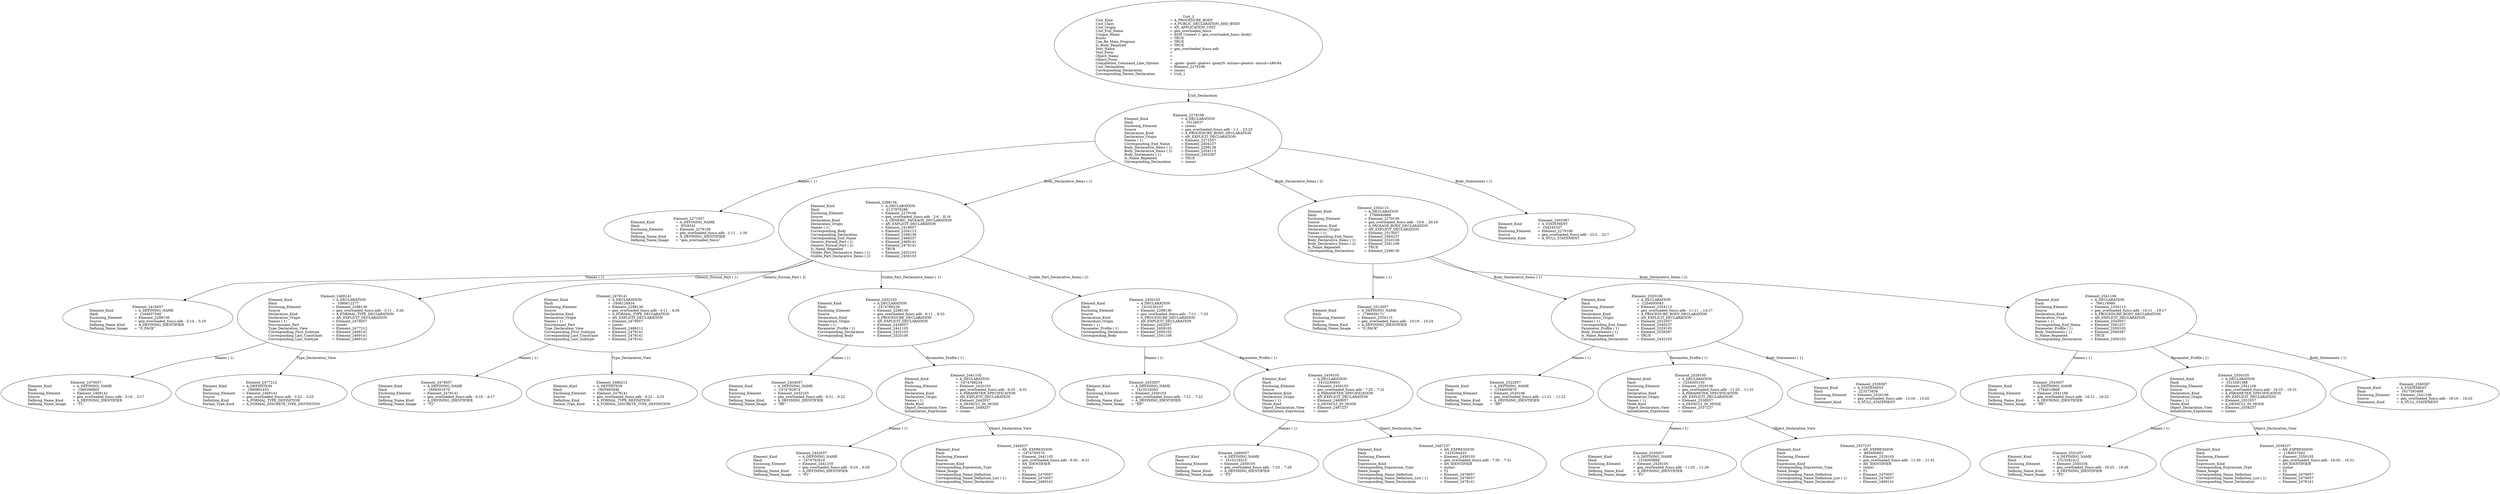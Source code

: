digraph "gen_overloaded_funcs.adt" {
  Unit_2 -> Element_2279106
      [ label=Unit_Declaration ];
  Unit_2
      [ label=<<TABLE BORDER="0" CELLBORDER="0" CELLSPACING="0" CELLPADDING="0"> 
          <TR><TD COLSPAN="3">Unit_2</TD></TR>
          <TR><TD ALIGN="LEFT">Unit_Kind   </TD><TD> = </TD><TD ALIGN="LEFT">A_PROCEDURE_BODY</TD></TR>
          <TR><TD ALIGN="LEFT">Unit_Class   </TD><TD> = </TD><TD ALIGN="LEFT">A_PUBLIC_DECLARATION_AND_BODY</TD></TR>
          <TR><TD ALIGN="LEFT">Unit_Origin   </TD><TD> = </TD><TD ALIGN="LEFT">AN_APPLICATION_UNIT</TD></TR>
          <TR><TD ALIGN="LEFT">Unit_Full_Name    </TD><TD> = </TD><TD ALIGN="LEFT">gen_overloaded_funcs</TD></TR>
          <TR><TD ALIGN="LEFT">Unique_Name   </TD><TD> = </TD><TD ALIGN="LEFT">ASIS Context 1: gen_overloaded_funcs (body)</TD></TR>
          <TR><TD ALIGN="LEFT">Exists  </TD><TD> = </TD><TD ALIGN="LEFT">TRUE</TD></TR>
          <TR><TD ALIGN="LEFT">Can_Be_Main_Program     </TD><TD> = </TD><TD ALIGN="LEFT">TRUE</TD></TR>
          <TR><TD ALIGN="LEFT">Is_Body_Required     </TD><TD> = </TD><TD ALIGN="LEFT">TRUE</TD></TR>
          <TR><TD ALIGN="LEFT">Text_Name   </TD><TD> = </TD><TD ALIGN="LEFT">gen_overloaded_funcs.adb</TD></TR>
          <TR><TD ALIGN="LEFT">Text_Form   </TD><TD> = </TD><TD ALIGN="LEFT"></TD></TR>
          <TR><TD ALIGN="LEFT">Object_Name   </TD><TD> = </TD><TD ALIGN="LEFT"></TD></TR>
          <TR><TD ALIGN="LEFT">Object_Form   </TD><TD> = </TD><TD ALIGN="LEFT"></TD></TR>
          <TR><TD ALIGN="LEFT">Compilation_Command_Line_Options         </TD><TD> = </TD><TD ALIGN="LEFT">-gnatc -gnatt -gnatws -gnatyN -mtune=generic -march=x86-64</TD></TR>
          <TR><TD ALIGN="LEFT">Unit_Declaration     </TD><TD> = </TD><TD ALIGN="LEFT">Element_2279106</TD></TR>
          <TR><TD ALIGN="LEFT">Corresponding_Declaration       </TD><TD> = </TD><TD ALIGN="LEFT">(none)</TD></TR>
          <TR><TD ALIGN="LEFT">Corresponding_Parent_Declaration         </TD><TD> = </TD><TD ALIGN="LEFT">Unit_1</TD></TR>
          </TABLE>> ];
  Element_2279106 -> Element_2271057
      [ label="Names ( 1)" ];
  Element_2279106 -> Element_2298136
      [ label="Body_Declarative_Items ( 1)" ];
  Element_2279106 -> Element_2354113
      [ label="Body_Declarative_Items ( 2)" ];
  Element_2279106 -> Element_2403387
      [ label="Body_Statements ( 1)" ];
  Element_2279106
      [ label=<<TABLE BORDER="0" CELLBORDER="0" CELLSPACING="0" CELLPADDING="0"> 
          <TR><TD COLSPAN="3">Element_2279106</TD></TR>
          <TR><TD ALIGN="LEFT">Element_Kind    </TD><TD> = </TD><TD ALIGN="LEFT">A_DECLARATION</TD></TR>
          <TR><TD ALIGN="LEFT">Hash  </TD><TD> = </TD><TD ALIGN="LEFT"> 10126037</TD></TR>
          <TR><TD ALIGN="LEFT">Enclosing_Element     </TD><TD> = </TD><TD ALIGN="LEFT">(none)</TD></TR>
          <TR><TD ALIGN="LEFT">Source  </TD><TD> = </TD><TD ALIGN="LEFT">gen_overloaded_funcs.adb - 1:1 .. 23:25</TD></TR>
          <TR><TD ALIGN="LEFT">Declaration_Kind     </TD><TD> = </TD><TD ALIGN="LEFT">A_PROCEDURE_BODY_DECLARATION</TD></TR>
          <TR><TD ALIGN="LEFT">Declaration_Origin     </TD><TD> = </TD><TD ALIGN="LEFT">AN_EXPLICIT_DECLARATION</TD></TR>
          <TR><TD ALIGN="LEFT">Names ( 1)   </TD><TD> = </TD><TD ALIGN="LEFT">Element_2271057</TD></TR>
          <TR><TD ALIGN="LEFT">Corresponding_End_Name      </TD><TD> = </TD><TD ALIGN="LEFT">Element_2404237</TD></TR>
          <TR><TD ALIGN="LEFT">Body_Declarative_Items ( 1)       </TD><TD> = </TD><TD ALIGN="LEFT">Element_2298136</TD></TR>
          <TR><TD ALIGN="LEFT">Body_Declarative_Items ( 2)       </TD><TD> = </TD><TD ALIGN="LEFT">Element_2354113</TD></TR>
          <TR><TD ALIGN="LEFT">Body_Statements ( 1)      </TD><TD> = </TD><TD ALIGN="LEFT">Element_2403387</TD></TR>
          <TR><TD ALIGN="LEFT">Is_Name_Repeated     </TD><TD> = </TD><TD ALIGN="LEFT">TRUE</TD></TR>
          <TR><TD ALIGN="LEFT">Corresponding_Declaration       </TD><TD> = </TD><TD ALIGN="LEFT">(none)</TD></TR>
          </TABLE>> ];
  Element_2271057
      [ label=<<TABLE BORDER="0" CELLBORDER="0" CELLSPACING="0" CELLPADDING="0"> 
          <TR><TD COLSPAN="3">Element_2271057</TD></TR>
          <TR><TD ALIGN="LEFT">Element_Kind    </TD><TD> = </TD><TD ALIGN="LEFT">A_DEFINING_NAME</TD></TR>
          <TR><TD ALIGN="LEFT">Hash  </TD><TD> = </TD><TD ALIGN="LEFT"> 9328341</TD></TR>
          <TR><TD ALIGN="LEFT">Enclosing_Element     </TD><TD> = </TD><TD ALIGN="LEFT">Element_2279106</TD></TR>
          <TR><TD ALIGN="LEFT">Source  </TD><TD> = </TD><TD ALIGN="LEFT">gen_overloaded_funcs.adb - 1:11 .. 1:30</TD></TR>
          <TR><TD ALIGN="LEFT">Defining_Name_Kind     </TD><TD> = </TD><TD ALIGN="LEFT">A_DEFINING_IDENTIFIER</TD></TR>
          <TR><TD ALIGN="LEFT">Defining_Name_Image     </TD><TD> = </TD><TD ALIGN="LEFT">"gen_overloaded_funcs"</TD></TR>
          </TABLE>> ];
  Element_2298136 -> Element_2416057
      [ label="Names ( 1)" ];
  Element_2298136 -> Element_2469141
      [ label="Generic_Formal_Part ( 1)" ];
  Element_2298136 -> Element_2478141
      [ label="Generic_Formal_Part ( 2)" ];
  Element_2298136 -> Element_2432103
      [ label="Visible_Part_Declarative_Items ( 1)" ];
  Element_2298136 -> Element_2450103
      [ label="Visible_Part_Declarative_Items ( 2)" ];
  Element_2298136
      [ label=<<TABLE BORDER="0" CELLBORDER="0" CELLSPACING="0" CELLPADDING="0"> 
          <TR><TD COLSPAN="3">Element_2298136</TD></TR>
          <TR><TD ALIGN="LEFT">Element_Kind    </TD><TD> = </TD><TD ALIGN="LEFT">A_DECLARATION</TD></TR>
          <TR><TD ALIGN="LEFT">Hash  </TD><TD> = </TD><TD ALIGN="LEFT">-2137979286</TD></TR>
          <TR><TD ALIGN="LEFT">Enclosing_Element     </TD><TD> = </TD><TD ALIGN="LEFT">Element_2279106</TD></TR>
          <TR><TD ALIGN="LEFT">Source  </TD><TD> = </TD><TD ALIGN="LEFT">gen_overloaded_funcs.adb - 2:6 .. 8:16</TD></TR>
          <TR><TD ALIGN="LEFT">Declaration_Kind     </TD><TD> = </TD><TD ALIGN="LEFT">A_GENERIC_PACKAGE_DECLARATION</TD></TR>
          <TR><TD ALIGN="LEFT">Declaration_Origin     </TD><TD> = </TD><TD ALIGN="LEFT">AN_EXPLICIT_DECLARATION</TD></TR>
          <TR><TD ALIGN="LEFT">Names ( 1)   </TD><TD> = </TD><TD ALIGN="LEFT">Element_2416057</TD></TR>
          <TR><TD ALIGN="LEFT">Corresponding_Body     </TD><TD> = </TD><TD ALIGN="LEFT">Element_2354113</TD></TR>
          <TR><TD ALIGN="LEFT">Corresponding_Declaration       </TD><TD> = </TD><TD ALIGN="LEFT">Element_2298136</TD></TR>
          <TR><TD ALIGN="LEFT">Corresponding_End_Name      </TD><TD> = </TD><TD ALIGN="LEFT">Element_2468237</TD></TR>
          <TR><TD ALIGN="LEFT">Generic_Formal_Part ( 1)       </TD><TD> = </TD><TD ALIGN="LEFT">Element_2469141</TD></TR>
          <TR><TD ALIGN="LEFT">Generic_Formal_Part ( 2)       </TD><TD> = </TD><TD ALIGN="LEFT">Element_2478141</TD></TR>
          <TR><TD ALIGN="LEFT">Is_Name_Repeated     </TD><TD> = </TD><TD ALIGN="LEFT">TRUE</TD></TR>
          <TR><TD ALIGN="LEFT">Visible_Part_Declarative_Items ( 1)         </TD><TD> = </TD><TD ALIGN="LEFT">Element_2432103</TD></TR>
          <TR><TD ALIGN="LEFT">Visible_Part_Declarative_Items ( 2)         </TD><TD> = </TD><TD ALIGN="LEFT">Element_2450103</TD></TR>
          </TABLE>> ];
  Element_2469141 -> Element_2470057
      [ label="Names ( 1)" ];
  Element_2469141 -> Element_2477212
      [ label=Type_Declaration_View ];
  Element_2469141
      [ label=<<TABLE BORDER="0" CELLBORDER="0" CELLSPACING="0" CELLPADDING="0"> 
          <TR><TD COLSPAN="3">Element_2469141</TD></TR>
          <TR><TD ALIGN="LEFT">Element_Kind    </TD><TD> = </TD><TD ALIGN="LEFT">A_DECLARATION</TD></TR>
          <TR><TD ALIGN="LEFT">Hash  </TD><TD> = </TD><TD ALIGN="LEFT"> 1080612277</TD></TR>
          <TR><TD ALIGN="LEFT">Enclosing_Element     </TD><TD> = </TD><TD ALIGN="LEFT">Element_2298136</TD></TR>
          <TR><TD ALIGN="LEFT">Source  </TD><TD> = </TD><TD ALIGN="LEFT">gen_overloaded_funcs.adb - 3:11 .. 3:26</TD></TR>
          <TR><TD ALIGN="LEFT">Declaration_Kind     </TD><TD> = </TD><TD ALIGN="LEFT">A_FORMAL_TYPE_DECLARATION</TD></TR>
          <TR><TD ALIGN="LEFT">Declaration_Origin     </TD><TD> = </TD><TD ALIGN="LEFT">AN_EXPLICIT_DECLARATION</TD></TR>
          <TR><TD ALIGN="LEFT">Names ( 1)   </TD><TD> = </TD><TD ALIGN="LEFT">Element_2470057</TD></TR>
          <TR><TD ALIGN="LEFT">Discriminant_Part     </TD><TD> = </TD><TD ALIGN="LEFT">(none)</TD></TR>
          <TR><TD ALIGN="LEFT">Type_Declaration_View      </TD><TD> = </TD><TD ALIGN="LEFT">Element_2477212</TD></TR>
          <TR><TD ALIGN="LEFT">Corresponding_First_Subtype       </TD><TD> = </TD><TD ALIGN="LEFT">Element_2469141</TD></TR>
          <TR><TD ALIGN="LEFT">Corresponding_Last_Constraint        </TD><TD> = </TD><TD ALIGN="LEFT">Element_2469141</TD></TR>
          <TR><TD ALIGN="LEFT">Corresponding_Last_Subtype       </TD><TD> = </TD><TD ALIGN="LEFT">Element_2469141</TD></TR>
          </TABLE>> ];
  Element_2470057
      [ label=<<TABLE BORDER="0" CELLBORDER="0" CELLSPACING="0" CELLPADDING="0"> 
          <TR><TD COLSPAN="3">Element_2470057</TD></TR>
          <TR><TD ALIGN="LEFT">Element_Kind    </TD><TD> = </TD><TD ALIGN="LEFT">A_DEFINING_NAME</TD></TR>
          <TR><TD ALIGN="LEFT">Hash  </TD><TD> = </TD><TD ALIGN="LEFT"> 1080266805</TD></TR>
          <TR><TD ALIGN="LEFT">Enclosing_Element     </TD><TD> = </TD><TD ALIGN="LEFT">Element_2469141</TD></TR>
          <TR><TD ALIGN="LEFT">Source  </TD><TD> = </TD><TD ALIGN="LEFT">gen_overloaded_funcs.adb - 3:16 .. 3:17</TD></TR>
          <TR><TD ALIGN="LEFT">Defining_Name_Kind     </TD><TD> = </TD><TD ALIGN="LEFT">A_DEFINING_IDENTIFIER</TD></TR>
          <TR><TD ALIGN="LEFT">Defining_Name_Image     </TD><TD> = </TD><TD ALIGN="LEFT">"T1"</TD></TR>
          </TABLE>> ];
  Element_2477212
      [ label=<<TABLE BORDER="0" CELLBORDER="0" CELLSPACING="0" CELLPADDING="0"> 
          <TR><TD COLSPAN="3">Element_2477212</TD></TR>
          <TR><TD ALIGN="LEFT">Element_Kind    </TD><TD> = </TD><TD ALIGN="LEFT">A_DEFINITION</TD></TR>
          <TR><TD ALIGN="LEFT">Hash  </TD><TD> = </TD><TD ALIGN="LEFT"> 1080902453</TD></TR>
          <TR><TD ALIGN="LEFT">Enclosing_Element     </TD><TD> = </TD><TD ALIGN="LEFT">Element_2469141</TD></TR>
          <TR><TD ALIGN="LEFT">Source  </TD><TD> = </TD><TD ALIGN="LEFT">gen_overloaded_funcs.adb - 3:22 .. 3:25</TD></TR>
          <TR><TD ALIGN="LEFT">Definition_Kind    </TD><TD> = </TD><TD ALIGN="LEFT">A_FORMAL_TYPE_DEFINITION</TD></TR>
          <TR><TD ALIGN="LEFT">Formal_Type_Kind     </TD><TD> = </TD><TD ALIGN="LEFT">A_FORMAL_DISCRETE_TYPE_DEFINITION</TD></TR>
          </TABLE>> ];
  Element_2478141 -> Element_2479057
      [ label="Names ( 1)" ];
  Element_2478141 -> Element_2486212
      [ label=Type_Declaration_View ];
  Element_2478141
      [ label=<<TABLE BORDER="0" CELLBORDER="0" CELLSPACING="0" CELLPADDING="0"> 
          <TR><TD COLSPAN="3">Element_2478141</TD></TR>
          <TR><TD ALIGN="LEFT">Element_Kind    </TD><TD> = </TD><TD ALIGN="LEFT">A_DECLARATION</TD></TR>
          <TR><TD ALIGN="LEFT">Hash  </TD><TD> = </TD><TD ALIGN="LEFT">-1606128934</TD></TR>
          <TR><TD ALIGN="LEFT">Enclosing_Element     </TD><TD> = </TD><TD ALIGN="LEFT">Element_2298136</TD></TR>
          <TR><TD ALIGN="LEFT">Source  </TD><TD> = </TD><TD ALIGN="LEFT">gen_overloaded_funcs.adb - 4:11 .. 4:26</TD></TR>
          <TR><TD ALIGN="LEFT">Declaration_Kind     </TD><TD> = </TD><TD ALIGN="LEFT">A_FORMAL_TYPE_DECLARATION</TD></TR>
          <TR><TD ALIGN="LEFT">Declaration_Origin     </TD><TD> = </TD><TD ALIGN="LEFT">AN_EXPLICIT_DECLARATION</TD></TR>
          <TR><TD ALIGN="LEFT">Names ( 1)   </TD><TD> = </TD><TD ALIGN="LEFT">Element_2479057</TD></TR>
          <TR><TD ALIGN="LEFT">Discriminant_Part     </TD><TD> = </TD><TD ALIGN="LEFT">(none)</TD></TR>
          <TR><TD ALIGN="LEFT">Type_Declaration_View      </TD><TD> = </TD><TD ALIGN="LEFT">Element_2486212</TD></TR>
          <TR><TD ALIGN="LEFT">Corresponding_First_Subtype       </TD><TD> = </TD><TD ALIGN="LEFT">Element_2478141</TD></TR>
          <TR><TD ALIGN="LEFT">Corresponding_Last_Constraint        </TD><TD> = </TD><TD ALIGN="LEFT">Element_2478141</TD></TR>
          <TR><TD ALIGN="LEFT">Corresponding_Last_Subtype       </TD><TD> = </TD><TD ALIGN="LEFT">Element_2478141</TD></TR>
          </TABLE>> ];
  Element_2479057
      [ label=<<TABLE BORDER="0" CELLBORDER="0" CELLSPACING="0" CELLPADDING="0"> 
          <TR><TD COLSPAN="3">Element_2479057</TD></TR>
          <TR><TD ALIGN="LEFT">Element_Kind    </TD><TD> = </TD><TD ALIGN="LEFT">A_DEFINING_NAME</TD></TR>
          <TR><TD ALIGN="LEFT">Hash  </TD><TD> = </TD><TD ALIGN="LEFT">-1606301670</TD></TR>
          <TR><TD ALIGN="LEFT">Enclosing_Element     </TD><TD> = </TD><TD ALIGN="LEFT">Element_2478141</TD></TR>
          <TR><TD ALIGN="LEFT">Source  </TD><TD> = </TD><TD ALIGN="LEFT">gen_overloaded_funcs.adb - 4:16 .. 4:17</TD></TR>
          <TR><TD ALIGN="LEFT">Defining_Name_Kind     </TD><TD> = </TD><TD ALIGN="LEFT">A_DEFINING_IDENTIFIER</TD></TR>
          <TR><TD ALIGN="LEFT">Defining_Name_Image     </TD><TD> = </TD><TD ALIGN="LEFT">"T2"</TD></TR>
          </TABLE>> ];
  Element_2486212
      [ label=<<TABLE BORDER="0" CELLBORDER="0" CELLSPACING="0" CELLPADDING="0"> 
          <TR><TD COLSPAN="3">Element_2486212</TD></TR>
          <TR><TD ALIGN="LEFT">Element_Kind    </TD><TD> = </TD><TD ALIGN="LEFT">A_DEFINITION</TD></TR>
          <TR><TD ALIGN="LEFT">Hash  </TD><TD> = </TD><TD ALIGN="LEFT">-1605983846</TD></TR>
          <TR><TD ALIGN="LEFT">Enclosing_Element     </TD><TD> = </TD><TD ALIGN="LEFT">Element_2478141</TD></TR>
          <TR><TD ALIGN="LEFT">Source  </TD><TD> = </TD><TD ALIGN="LEFT">gen_overloaded_funcs.adb - 4:22 .. 4:25</TD></TR>
          <TR><TD ALIGN="LEFT">Definition_Kind    </TD><TD> = </TD><TD ALIGN="LEFT">A_FORMAL_TYPE_DEFINITION</TD></TR>
          <TR><TD ALIGN="LEFT">Formal_Type_Kind     </TD><TD> = </TD><TD ALIGN="LEFT">A_FORMAL_DISCRETE_TYPE_DEFINITION</TD></TR>
          </TABLE>> ];
  Element_2416057
      [ label=<<TABLE BORDER="0" CELLBORDER="0" CELLSPACING="0" CELLPADDING="0"> 
          <TR><TD COLSPAN="3">Element_2416057</TD></TR>
          <TR><TD ALIGN="LEFT">Element_Kind    </TD><TD> = </TD><TD ALIGN="LEFT">A_DEFINING_NAME</TD></TR>
          <TR><TD ALIGN="LEFT">Hash  </TD><TD> = </TD><TD ALIGN="LEFT"> 1344857549</TD></TR>
          <TR><TD ALIGN="LEFT">Enclosing_Element     </TD><TD> = </TD><TD ALIGN="LEFT">Element_2298136</TD></TR>
          <TR><TD ALIGN="LEFT">Source  </TD><TD> = </TD><TD ALIGN="LEFT">gen_overloaded_funcs.adb - 5:14 .. 5:19</TD></TR>
          <TR><TD ALIGN="LEFT">Defining_Name_Kind     </TD><TD> = </TD><TD ALIGN="LEFT">A_DEFINING_IDENTIFIER</TD></TR>
          <TR><TD ALIGN="LEFT">Defining_Name_Image     </TD><TD> = </TD><TD ALIGN="LEFT">"G_PACK"</TD></TR>
          </TABLE>> ];
  Element_2432103 -> Element_2434057
      [ label="Names ( 1)" ];
  Element_2432103 -> Element_2441105
      [ label="Parameter_Profile ( 1)" ];
  Element_2432103
      [ label=<<TABLE BORDER="0" CELLBORDER="0" CELLSPACING="0" CELLPADDING="0"> 
          <TR><TD COLSPAN="3">Element_2432103</TD></TR>
          <TR><TD ALIGN="LEFT">Element_Kind    </TD><TD> = </TD><TD ALIGN="LEFT">A_DECLARATION</TD></TR>
          <TR><TD ALIGN="LEFT">Hash  </TD><TD> = </TD><TD ALIGN="LEFT">-1474769226</TD></TR>
          <TR><TD ALIGN="LEFT">Enclosing_Element     </TD><TD> = </TD><TD ALIGN="LEFT">Element_2298136</TD></TR>
          <TR><TD ALIGN="LEFT">Source  </TD><TD> = </TD><TD ALIGN="LEFT">gen_overloaded_funcs.adb - 6:11 .. 6:33</TD></TR>
          <TR><TD ALIGN="LEFT">Declaration_Kind     </TD><TD> = </TD><TD ALIGN="LEFT">A_PROCEDURE_DECLARATION</TD></TR>
          <TR><TD ALIGN="LEFT">Declaration_Origin     </TD><TD> = </TD><TD ALIGN="LEFT">AN_EXPLICIT_DECLARATION</TD></TR>
          <TR><TD ALIGN="LEFT">Names ( 1)   </TD><TD> = </TD><TD ALIGN="LEFT">Element_2434057</TD></TR>
          <TR><TD ALIGN="LEFT">Parameter_Profile ( 1)      </TD><TD> = </TD><TD ALIGN="LEFT">Element_2441105</TD></TR>
          <TR><TD ALIGN="LEFT">Corresponding_Declaration       </TD><TD> = </TD><TD ALIGN="LEFT">Element_2432103</TD></TR>
          <TR><TD ALIGN="LEFT">Corresponding_Body     </TD><TD> = </TD><TD ALIGN="LEFT">Element_2520106</TD></TR>
          </TABLE>> ];
  Element_2434057
      [ label=<<TABLE BORDER="0" CELLBORDER="0" CELLSPACING="0" CELLPADDING="0"> 
          <TR><TD COLSPAN="3">Element_2434057</TD></TR>
          <TR><TD ALIGN="LEFT">Element_Kind    </TD><TD> = </TD><TD ALIGN="LEFT">A_DEFINING_NAME</TD></TR>
          <TR><TD ALIGN="LEFT">Hash  </TD><TD> = </TD><TD ALIGN="LEFT">-1474792874</TD></TR>
          <TR><TD ALIGN="LEFT">Enclosing_Element     </TD><TD> = </TD><TD ALIGN="LEFT">Element_2432103</TD></TR>
          <TR><TD ALIGN="LEFT">Source  </TD><TD> = </TD><TD ALIGN="LEFT">gen_overloaded_funcs.adb - 6:21 .. 6:22</TD></TR>
          <TR><TD ALIGN="LEFT">Defining_Name_Kind     </TD><TD> = </TD><TD ALIGN="LEFT">A_DEFINING_IDENTIFIER</TD></TR>
          <TR><TD ALIGN="LEFT">Defining_Name_Image     </TD><TD> = </TD><TD ALIGN="LEFT">"HF"</TD></TR>
          </TABLE>> ];
  Element_2441105 -> Element_2442057
      [ label="Names ( 1)" ];
  Element_2441105 -> Element_2449237
      [ label=Object_Declaration_View ];
  Element_2441105
      [ label=<<TABLE BORDER="0" CELLBORDER="0" CELLSPACING="0" CELLPADDING="0"> 
          <TR><TD COLSPAN="3">Element_2441105</TD></TR>
          <TR><TD ALIGN="LEFT">Element_Kind    </TD><TD> = </TD><TD ALIGN="LEFT">A_DECLARATION</TD></TR>
          <TR><TD ALIGN="LEFT">Hash  </TD><TD> = </TD><TD ALIGN="LEFT">-1474768234</TD></TR>
          <TR><TD ALIGN="LEFT">Enclosing_Element     </TD><TD> = </TD><TD ALIGN="LEFT">Element_2432103</TD></TR>
          <TR><TD ALIGN="LEFT">Source  </TD><TD> = </TD><TD ALIGN="LEFT">gen_overloaded_funcs.adb - 6:25 .. 6:31</TD></TR>
          <TR><TD ALIGN="LEFT">Declaration_Kind     </TD><TD> = </TD><TD ALIGN="LEFT">A_PARAMETER_SPECIFICATION</TD></TR>
          <TR><TD ALIGN="LEFT">Declaration_Origin     </TD><TD> = </TD><TD ALIGN="LEFT">AN_EXPLICIT_DECLARATION</TD></TR>
          <TR><TD ALIGN="LEFT">Names ( 1)   </TD><TD> = </TD><TD ALIGN="LEFT">Element_2442057</TD></TR>
          <TR><TD ALIGN="LEFT">Mode_Kind   </TD><TD> = </TD><TD ALIGN="LEFT">A_DEFAULT_IN_MODE</TD></TR>
          <TR><TD ALIGN="LEFT">Object_Declaration_View      </TD><TD> = </TD><TD ALIGN="LEFT">Element_2449237</TD></TR>
          <TR><TD ALIGN="LEFT">Initialization_Expression       </TD><TD> = </TD><TD ALIGN="LEFT">(none)</TD></TR>
          </TABLE>> ];
  Element_2442057
      [ label=<<TABLE BORDER="0" CELLBORDER="0" CELLSPACING="0" CELLPADDING="0"> 
          <TR><TD COLSPAN="3">Element_2442057</TD></TR>
          <TR><TD ALIGN="LEFT">Element_Kind    </TD><TD> = </TD><TD ALIGN="LEFT">A_DEFINING_NAME</TD></TR>
          <TR><TD ALIGN="LEFT">Hash  </TD><TD> = </TD><TD ALIGN="LEFT">-1474792810</TD></TR>
          <TR><TD ALIGN="LEFT">Enclosing_Element     </TD><TD> = </TD><TD ALIGN="LEFT">Element_2441105</TD></TR>
          <TR><TD ALIGN="LEFT">Source  </TD><TD> = </TD><TD ALIGN="LEFT">gen_overloaded_funcs.adb - 6:25 .. 6:26</TD></TR>
          <TR><TD ALIGN="LEFT">Defining_Name_Kind     </TD><TD> = </TD><TD ALIGN="LEFT">A_DEFINING_IDENTIFIER</TD></TR>
          <TR><TD ALIGN="LEFT">Defining_Name_Image     </TD><TD> = </TD><TD ALIGN="LEFT">"P1"</TD></TR>
          </TABLE>> ];
  Element_2449237
      [ label=<<TABLE BORDER="0" CELLBORDER="0" CELLSPACING="0" CELLPADDING="0"> 
          <TR><TD COLSPAN="3">Element_2449237</TD></TR>
          <TR><TD ALIGN="LEFT">Element_Kind    </TD><TD> = </TD><TD ALIGN="LEFT">AN_EXPRESSION</TD></TR>
          <TR><TD ALIGN="LEFT">Hash  </TD><TD> = </TD><TD ALIGN="LEFT">-1474700570</TD></TR>
          <TR><TD ALIGN="LEFT">Enclosing_Element     </TD><TD> = </TD><TD ALIGN="LEFT">Element_2441105</TD></TR>
          <TR><TD ALIGN="LEFT">Source  </TD><TD> = </TD><TD ALIGN="LEFT">gen_overloaded_funcs.adb - 6:30 .. 6:31</TD></TR>
          <TR><TD ALIGN="LEFT">Expression_Kind    </TD><TD> = </TD><TD ALIGN="LEFT">AN_IDENTIFIER</TD></TR>
          <TR><TD ALIGN="LEFT">Corresponding_Expression_Type        </TD><TD> = </TD><TD ALIGN="LEFT">(none)</TD></TR>
          <TR><TD ALIGN="LEFT">Name_Image   </TD><TD> = </TD><TD ALIGN="LEFT">T1</TD></TR>
          <TR><TD ALIGN="LEFT">Corresponding_Name_Definition        </TD><TD> = </TD><TD ALIGN="LEFT">Element_2470057</TD></TR>
          <TR><TD ALIGN="LEFT">Corresponding_Name_Definition_List ( 1)          </TD><TD> = </TD><TD ALIGN="LEFT">Element_2470057</TD></TR>
          <TR><TD ALIGN="LEFT">Corresponding_Name_Declaration        </TD><TD> = </TD><TD ALIGN="LEFT">Element_2469141</TD></TR>
          </TABLE>> ];
  Element_2450103 -> Element_2452057
      [ label="Names ( 1)" ];
  Element_2450103 -> Element_2459105
      [ label="Parameter_Profile ( 1)" ];
  Element_2450103
      [ label=<<TABLE BORDER="0" CELLBORDER="0" CELLSPACING="0" CELLPADDING="0"> 
          <TR><TD COLSPAN="3">Element_2450103</TD></TR>
          <TR><TD ALIGN="LEFT">Element_Kind    </TD><TD> = </TD><TD ALIGN="LEFT">A_DECLARATION</TD></TR>
          <TR><TD ALIGN="LEFT">Hash  </TD><TD> = </TD><TD ALIGN="LEFT"> 1410230107</TD></TR>
          <TR><TD ALIGN="LEFT">Enclosing_Element     </TD><TD> = </TD><TD ALIGN="LEFT">Element_2298136</TD></TR>
          <TR><TD ALIGN="LEFT">Source  </TD><TD> = </TD><TD ALIGN="LEFT">gen_overloaded_funcs.adb - 7:11 .. 7:33</TD></TR>
          <TR><TD ALIGN="LEFT">Declaration_Kind     </TD><TD> = </TD><TD ALIGN="LEFT">A_PROCEDURE_DECLARATION</TD></TR>
          <TR><TD ALIGN="LEFT">Declaration_Origin     </TD><TD> = </TD><TD ALIGN="LEFT">AN_EXPLICIT_DECLARATION</TD></TR>
          <TR><TD ALIGN="LEFT">Names ( 1)   </TD><TD> = </TD><TD ALIGN="LEFT">Element_2452057</TD></TR>
          <TR><TD ALIGN="LEFT">Parameter_Profile ( 1)      </TD><TD> = </TD><TD ALIGN="LEFT">Element_2459105</TD></TR>
          <TR><TD ALIGN="LEFT">Corresponding_Declaration       </TD><TD> = </TD><TD ALIGN="LEFT">Element_2450103</TD></TR>
          <TR><TD ALIGN="LEFT">Corresponding_Body     </TD><TD> = </TD><TD ALIGN="LEFT">Element_2541106</TD></TR>
          </TABLE>> ];
  Element_2452057
      [ label=<<TABLE BORDER="0" CELLBORDER="0" CELLSPACING="0" CELLPADDING="0"> 
          <TR><TD COLSPAN="3">Element_2452057</TD></TR>
          <TR><TD ALIGN="LEFT">Element_Kind    </TD><TD> = </TD><TD ALIGN="LEFT">A_DEFINING_NAME</TD></TR>
          <TR><TD ALIGN="LEFT">Hash  </TD><TD> = </TD><TD ALIGN="LEFT"> 1410218283</TD></TR>
          <TR><TD ALIGN="LEFT">Enclosing_Element     </TD><TD> = </TD><TD ALIGN="LEFT">Element_2450103</TD></TR>
          <TR><TD ALIGN="LEFT">Source  </TD><TD> = </TD><TD ALIGN="LEFT">gen_overloaded_funcs.adb - 7:21 .. 7:22</TD></TR>
          <TR><TD ALIGN="LEFT">Defining_Name_Kind     </TD><TD> = </TD><TD ALIGN="LEFT">A_DEFINING_IDENTIFIER</TD></TR>
          <TR><TD ALIGN="LEFT">Defining_Name_Image     </TD><TD> = </TD><TD ALIGN="LEFT">"HF"</TD></TR>
          </TABLE>> ];
  Element_2459105 -> Element_2460057
      [ label="Names ( 1)" ];
  Element_2459105 -> Element_2467237
      [ label=Object_Declaration_View ];
  Element_2459105
      [ label=<<TABLE BORDER="0" CELLBORDER="0" CELLSPACING="0" CELLPADDING="0"> 
          <TR><TD COLSPAN="3">Element_2459105</TD></TR>
          <TR><TD ALIGN="LEFT">Element_Kind    </TD><TD> = </TD><TD ALIGN="LEFT">A_DECLARATION</TD></TR>
          <TR><TD ALIGN="LEFT">Hash  </TD><TD> = </TD><TD ALIGN="LEFT"> 1410230603</TD></TR>
          <TR><TD ALIGN="LEFT">Enclosing_Element     </TD><TD> = </TD><TD ALIGN="LEFT">Element_2450103</TD></TR>
          <TR><TD ALIGN="LEFT">Source  </TD><TD> = </TD><TD ALIGN="LEFT">gen_overloaded_funcs.adb - 7:25 .. 7:31</TD></TR>
          <TR><TD ALIGN="LEFT">Declaration_Kind     </TD><TD> = </TD><TD ALIGN="LEFT">A_PARAMETER_SPECIFICATION</TD></TR>
          <TR><TD ALIGN="LEFT">Declaration_Origin     </TD><TD> = </TD><TD ALIGN="LEFT">AN_EXPLICIT_DECLARATION</TD></TR>
          <TR><TD ALIGN="LEFT">Names ( 1)   </TD><TD> = </TD><TD ALIGN="LEFT">Element_2460057</TD></TR>
          <TR><TD ALIGN="LEFT">Mode_Kind   </TD><TD> = </TD><TD ALIGN="LEFT">A_DEFAULT_IN_MODE</TD></TR>
          <TR><TD ALIGN="LEFT">Object_Declaration_View      </TD><TD> = </TD><TD ALIGN="LEFT">Element_2467237</TD></TR>
          <TR><TD ALIGN="LEFT">Initialization_Expression       </TD><TD> = </TD><TD ALIGN="LEFT">(none)</TD></TR>
          </TABLE>> ];
  Element_2460057
      [ label=<<TABLE BORDER="0" CELLBORDER="0" CELLSPACING="0" CELLPADDING="0"> 
          <TR><TD COLSPAN="3">Element_2460057</TD></TR>
          <TR><TD ALIGN="LEFT">Element_Kind    </TD><TD> = </TD><TD ALIGN="LEFT">A_DEFINING_NAME</TD></TR>
          <TR><TD ALIGN="LEFT">Hash  </TD><TD> = </TD><TD ALIGN="LEFT"> 1410218315</TD></TR>
          <TR><TD ALIGN="LEFT">Enclosing_Element     </TD><TD> = </TD><TD ALIGN="LEFT">Element_2459105</TD></TR>
          <TR><TD ALIGN="LEFT">Source  </TD><TD> = </TD><TD ALIGN="LEFT">gen_overloaded_funcs.adb - 7:25 .. 7:26</TD></TR>
          <TR><TD ALIGN="LEFT">Defining_Name_Kind     </TD><TD> = </TD><TD ALIGN="LEFT">A_DEFINING_IDENTIFIER</TD></TR>
          <TR><TD ALIGN="LEFT">Defining_Name_Image     </TD><TD> = </TD><TD ALIGN="LEFT">"P2"</TD></TR>
          </TABLE>> ];
  Element_2467237
      [ label=<<TABLE BORDER="0" CELLBORDER="0" CELLSPACING="0" CELLPADDING="0"> 
          <TR><TD COLSPAN="3">Element_2467237</TD></TR>
          <TR><TD ALIGN="LEFT">Element_Kind    </TD><TD> = </TD><TD ALIGN="LEFT">AN_EXPRESSION</TD></TR>
          <TR><TD ALIGN="LEFT">Hash  </TD><TD> = </TD><TD ALIGN="LEFT"> 1410264435</TD></TR>
          <TR><TD ALIGN="LEFT">Enclosing_Element     </TD><TD> = </TD><TD ALIGN="LEFT">Element_2459105</TD></TR>
          <TR><TD ALIGN="LEFT">Source  </TD><TD> = </TD><TD ALIGN="LEFT">gen_overloaded_funcs.adb - 7:30 .. 7:31</TD></TR>
          <TR><TD ALIGN="LEFT">Expression_Kind    </TD><TD> = </TD><TD ALIGN="LEFT">AN_IDENTIFIER</TD></TR>
          <TR><TD ALIGN="LEFT">Corresponding_Expression_Type        </TD><TD> = </TD><TD ALIGN="LEFT">(none)</TD></TR>
          <TR><TD ALIGN="LEFT">Name_Image   </TD><TD> = </TD><TD ALIGN="LEFT">T2</TD></TR>
          <TR><TD ALIGN="LEFT">Corresponding_Name_Definition        </TD><TD> = </TD><TD ALIGN="LEFT">Element_2479057</TD></TR>
          <TR><TD ALIGN="LEFT">Corresponding_Name_Definition_List ( 1)          </TD><TD> = </TD><TD ALIGN="LEFT">Element_2479057</TD></TR>
          <TR><TD ALIGN="LEFT">Corresponding_Name_Declaration        </TD><TD> = </TD><TD ALIGN="LEFT">Element_2478141</TD></TR>
          </TABLE>> ];
  Element_2354113 -> Element_2513057
      [ label="Names ( 1)" ];
  Element_2354113 -> Element_2520106
      [ label="Body_Declarative_Items ( 1)" ];
  Element_2354113 -> Element_2541106
      [ label="Body_Declarative_Items ( 2)" ];
  Element_2354113
      [ label=<<TABLE BORDER="0" CELLBORDER="0" CELLSPACING="0" CELLPADDING="0"> 
          <TR><TD COLSPAN="3">Element_2354113</TD></TR>
          <TR><TD ALIGN="LEFT">Element_Kind    </TD><TD> = </TD><TD ALIGN="LEFT">A_DECLARATION</TD></TR>
          <TR><TD ALIGN="LEFT">Hash  </TD><TD> = </TD><TD ALIGN="LEFT"> 1786940966</TD></TR>
          <TR><TD ALIGN="LEFT">Enclosing_Element     </TD><TD> = </TD><TD ALIGN="LEFT">Element_2279106</TD></TR>
          <TR><TD ALIGN="LEFT">Source  </TD><TD> = </TD><TD ALIGN="LEFT">gen_overloaded_funcs.adb - 10:6 .. 20:16</TD></TR>
          <TR><TD ALIGN="LEFT">Declaration_Kind     </TD><TD> = </TD><TD ALIGN="LEFT">A_PACKAGE_BODY_DECLARATION</TD></TR>
          <TR><TD ALIGN="LEFT">Declaration_Origin     </TD><TD> = </TD><TD ALIGN="LEFT">AN_EXPLICIT_DECLARATION</TD></TR>
          <TR><TD ALIGN="LEFT">Names ( 1)   </TD><TD> = </TD><TD ALIGN="LEFT">Element_2513057</TD></TR>
          <TR><TD ALIGN="LEFT">Corresponding_End_Name      </TD><TD> = </TD><TD ALIGN="LEFT">Element_2564237</TD></TR>
          <TR><TD ALIGN="LEFT">Body_Declarative_Items ( 1)       </TD><TD> = </TD><TD ALIGN="LEFT">Element_2520106</TD></TR>
          <TR><TD ALIGN="LEFT">Body_Declarative_Items ( 2)       </TD><TD> = </TD><TD ALIGN="LEFT">Element_2541106</TD></TR>
          <TR><TD ALIGN="LEFT">Is_Name_Repeated     </TD><TD> = </TD><TD ALIGN="LEFT">TRUE</TD></TR>
          <TR><TD ALIGN="LEFT">Corresponding_Declaration       </TD><TD> = </TD><TD ALIGN="LEFT">Element_2298136</TD></TR>
          </TABLE>> ];
  Element_2513057
      [ label=<<TABLE BORDER="0" CELLBORDER="0" CELLSPACING="0" CELLPADDING="0"> 
          <TR><TD COLSPAN="3">Element_2513057</TD></TR>
          <TR><TD ALIGN="LEFT">Element_Kind    </TD><TD> = </TD><TD ALIGN="LEFT">A_DEFINING_NAME</TD></TR>
          <TR><TD ALIGN="LEFT">Hash  </TD><TD> = </TD><TD ALIGN="LEFT"> 1786939171</TD></TR>
          <TR><TD ALIGN="LEFT">Enclosing_Element     </TD><TD> = </TD><TD ALIGN="LEFT">Element_2354113</TD></TR>
          <TR><TD ALIGN="LEFT">Source  </TD><TD> = </TD><TD ALIGN="LEFT">gen_overloaded_funcs.adb - 10:19 .. 10:24</TD></TR>
          <TR><TD ALIGN="LEFT">Defining_Name_Kind     </TD><TD> = </TD><TD ALIGN="LEFT">A_DEFINING_IDENTIFIER</TD></TR>
          <TR><TD ALIGN="LEFT">Defining_Name_Image     </TD><TD> = </TD><TD ALIGN="LEFT">"G_PACK"</TD></TR>
          </TABLE>> ];
  Element_2520106 -> Element_2522057
      [ label="Names ( 1)" ];
  Element_2520106 -> Element_2529105
      [ label="Parameter_Profile ( 1)" ];
  Element_2520106 -> Element_2539387
      [ label="Body_Statements ( 1)" ];
  Element_2520106
      [ label=<<TABLE BORDER="0" CELLBORDER="0" CELLSPACING="0" CELLPADDING="0"> 
          <TR><TD COLSPAN="3">Element_2520106</TD></TR>
          <TR><TD ALIGN="LEFT">Element_Kind    </TD><TD> = </TD><TD ALIGN="LEFT">A_DECLARATION</TD></TR>
          <TR><TD ALIGN="LEFT">Hash  </TD><TD> = </TD><TD ALIGN="LEFT">-1254005083</TD></TR>
          <TR><TD ALIGN="LEFT">Enclosing_Element     </TD><TD> = </TD><TD ALIGN="LEFT">Element_2354113</TD></TR>
          <TR><TD ALIGN="LEFT">Source  </TD><TD> = </TD><TD ALIGN="LEFT">gen_overloaded_funcs.adb - 11:11 .. 14:17</TD></TR>
          <TR><TD ALIGN="LEFT">Declaration_Kind     </TD><TD> = </TD><TD ALIGN="LEFT">A_PROCEDURE_BODY_DECLARATION</TD></TR>
          <TR><TD ALIGN="LEFT">Declaration_Origin     </TD><TD> = </TD><TD ALIGN="LEFT">AN_EXPLICIT_DECLARATION</TD></TR>
          <TR><TD ALIGN="LEFT">Names ( 1)   </TD><TD> = </TD><TD ALIGN="LEFT">Element_2522057</TD></TR>
          <TR><TD ALIGN="LEFT">Corresponding_End_Name      </TD><TD> = </TD><TD ALIGN="LEFT">Element_2540237</TD></TR>
          <TR><TD ALIGN="LEFT">Parameter_Profile ( 1)      </TD><TD> = </TD><TD ALIGN="LEFT">Element_2529105</TD></TR>
          <TR><TD ALIGN="LEFT">Body_Statements ( 1)      </TD><TD> = </TD><TD ALIGN="LEFT">Element_2539387</TD></TR>
          <TR><TD ALIGN="LEFT">Is_Name_Repeated     </TD><TD> = </TD><TD ALIGN="LEFT">TRUE</TD></TR>
          <TR><TD ALIGN="LEFT">Corresponding_Declaration       </TD><TD> = </TD><TD ALIGN="LEFT">Element_2432103</TD></TR>
          </TABLE>> ];
  Element_2522057
      [ label=<<TABLE BORDER="0" CELLBORDER="0" CELLSPACING="0" CELLPADDING="0"> 
          <TR><TD COLSPAN="3">Element_2522057</TD></TR>
          <TR><TD ALIGN="LEFT">Element_Kind    </TD><TD> = </TD><TD ALIGN="LEFT">A_DEFINING_NAME</TD></TR>
          <TR><TD ALIGN="LEFT">Hash  </TD><TD> = </TD><TD ALIGN="LEFT">-1254005870</TD></TR>
          <TR><TD ALIGN="LEFT">Enclosing_Element     </TD><TD> = </TD><TD ALIGN="LEFT">Element_2520106</TD></TR>
          <TR><TD ALIGN="LEFT">Source  </TD><TD> = </TD><TD ALIGN="LEFT">gen_overloaded_funcs.adb - 11:21 .. 11:22</TD></TR>
          <TR><TD ALIGN="LEFT">Defining_Name_Kind     </TD><TD> = </TD><TD ALIGN="LEFT">A_DEFINING_IDENTIFIER</TD></TR>
          <TR><TD ALIGN="LEFT">Defining_Name_Image     </TD><TD> = </TD><TD ALIGN="LEFT">"HF"</TD></TR>
          </TABLE>> ];
  Element_2529105 -> Element_2530057
      [ label="Names ( 1)" ];
  Element_2529105 -> Element_2537237
      [ label=Object_Declaration_View ];
  Element_2529105
      [ label=<<TABLE BORDER="0" CELLBORDER="0" CELLSPACING="0" CELLPADDING="0"> 
          <TR><TD COLSPAN="3">Element_2529105</TD></TR>
          <TR><TD ALIGN="LEFT">Element_Kind    </TD><TD> = </TD><TD ALIGN="LEFT">A_DECLARATION</TD></TR>
          <TR><TD ALIGN="LEFT">Hash  </TD><TD> = </TD><TD ALIGN="LEFT">-1254005100</TD></TR>
          <TR><TD ALIGN="LEFT">Enclosing_Element     </TD><TD> = </TD><TD ALIGN="LEFT">Element_2520106</TD></TR>
          <TR><TD ALIGN="LEFT">Source  </TD><TD> = </TD><TD ALIGN="LEFT">gen_overloaded_funcs.adb - 11:25 .. 11:31</TD></TR>
          <TR><TD ALIGN="LEFT">Declaration_Kind     </TD><TD> = </TD><TD ALIGN="LEFT">A_PARAMETER_SPECIFICATION</TD></TR>
          <TR><TD ALIGN="LEFT">Declaration_Origin     </TD><TD> = </TD><TD ALIGN="LEFT">AN_EXPLICIT_DECLARATION</TD></TR>
          <TR><TD ALIGN="LEFT">Names ( 1)   </TD><TD> = </TD><TD ALIGN="LEFT">Element_2530057</TD></TR>
          <TR><TD ALIGN="LEFT">Mode_Kind   </TD><TD> = </TD><TD ALIGN="LEFT">A_DEFAULT_IN_MODE</TD></TR>
          <TR><TD ALIGN="LEFT">Object_Declaration_View      </TD><TD> = </TD><TD ALIGN="LEFT">Element_2537237</TD></TR>
          <TR><TD ALIGN="LEFT">Initialization_Expression       </TD><TD> = </TD><TD ALIGN="LEFT">(none)</TD></TR>
          </TABLE>> ];
  Element_2530057
      [ label=<<TABLE BORDER="0" CELLBORDER="0" CELLSPACING="0" CELLPADDING="0"> 
          <TR><TD COLSPAN="3">Element_2530057</TD></TR>
          <TR><TD ALIGN="LEFT">Element_Kind    </TD><TD> = </TD><TD ALIGN="LEFT">A_DEFINING_NAME</TD></TR>
          <TR><TD ALIGN="LEFT">Hash  </TD><TD> = </TD><TD ALIGN="LEFT">-1254005868</TD></TR>
          <TR><TD ALIGN="LEFT">Enclosing_Element     </TD><TD> = </TD><TD ALIGN="LEFT">Element_2529105</TD></TR>
          <TR><TD ALIGN="LEFT">Source  </TD><TD> = </TD><TD ALIGN="LEFT">gen_overloaded_funcs.adb - 11:25 .. 11:26</TD></TR>
          <TR><TD ALIGN="LEFT">Defining_Name_Kind     </TD><TD> = </TD><TD ALIGN="LEFT">A_DEFINING_IDENTIFIER</TD></TR>
          <TR><TD ALIGN="LEFT">Defining_Name_Image     </TD><TD> = </TD><TD ALIGN="LEFT">"P1"</TD></TR>
          </TABLE>> ];
  Element_2537237
      [ label=<<TABLE BORDER="0" CELLBORDER="0" CELLSPACING="0" CELLPADDING="0"> 
          <TR><TD COLSPAN="3">Element_2537237</TD></TR>
          <TR><TD ALIGN="LEFT">Element_Kind    </TD><TD> = </TD><TD ALIGN="LEFT">AN_EXPRESSION</TD></TR>
          <TR><TD ALIGN="LEFT">Hash  </TD><TD> = </TD><TD ALIGN="LEFT"> 893480663</TD></TR>
          <TR><TD ALIGN="LEFT">Enclosing_Element     </TD><TD> = </TD><TD ALIGN="LEFT">Element_2529105</TD></TR>
          <TR><TD ALIGN="LEFT">Source  </TD><TD> = </TD><TD ALIGN="LEFT">gen_overloaded_funcs.adb - 11:30 .. 11:31</TD></TR>
          <TR><TD ALIGN="LEFT">Expression_Kind    </TD><TD> = </TD><TD ALIGN="LEFT">AN_IDENTIFIER</TD></TR>
          <TR><TD ALIGN="LEFT">Corresponding_Expression_Type        </TD><TD> = </TD><TD ALIGN="LEFT">(none)</TD></TR>
          <TR><TD ALIGN="LEFT">Name_Image   </TD><TD> = </TD><TD ALIGN="LEFT">T1</TD></TR>
          <TR><TD ALIGN="LEFT">Corresponding_Name_Definition        </TD><TD> = </TD><TD ALIGN="LEFT">Element_2470057</TD></TR>
          <TR><TD ALIGN="LEFT">Corresponding_Name_Definition_List ( 1)          </TD><TD> = </TD><TD ALIGN="LEFT">Element_2470057</TD></TR>
          <TR><TD ALIGN="LEFT">Corresponding_Name_Declaration        </TD><TD> = </TD><TD ALIGN="LEFT">Element_2469141</TD></TR>
          </TABLE>> ];
  Element_2539387
      [ label=<<TABLE BORDER="0" CELLBORDER="0" CELLSPACING="0" CELLPADDING="0"> 
          <TR><TD COLSPAN="3">Element_2539387</TD></TR>
          <TR><TD ALIGN="LEFT">Element_Kind    </TD><TD> = </TD><TD ALIGN="LEFT">A_STATEMENT</TD></TR>
          <TR><TD ALIGN="LEFT">Hash  </TD><TD> = </TD><TD ALIGN="LEFT"> 223373836</TD></TR>
          <TR><TD ALIGN="LEFT">Enclosing_Element     </TD><TD> = </TD><TD ALIGN="LEFT">Element_2520106</TD></TR>
          <TR><TD ALIGN="LEFT">Source  </TD><TD> = </TD><TD ALIGN="LEFT">gen_overloaded_funcs.adb - 13:16 .. 13:20</TD></TR>
          <TR><TD ALIGN="LEFT">Statement_Kind    </TD><TD> = </TD><TD ALIGN="LEFT">A_NULL_STATEMENT</TD></TR>
          </TABLE>> ];
  Element_2541106 -> Element_2543057
      [ label="Names ( 1)" ];
  Element_2541106 -> Element_2550105
      [ label="Parameter_Profile ( 1)" ];
  Element_2541106 -> Element_2560387
      [ label="Body_Statements ( 1)" ];
  Element_2541106
      [ label=<<TABLE BORDER="0" CELLBORDER="0" CELLSPACING="0" CELLPADDING="0"> 
          <TR><TD COLSPAN="3">Element_2541106</TD></TR>
          <TR><TD ALIGN="LEFT">Element_Kind    </TD><TD> = </TD><TD ALIGN="LEFT">A_DECLARATION</TD></TR>
          <TR><TD ALIGN="LEFT">Hash  </TD><TD> = </TD><TD ALIGN="LEFT"> 766119989</TD></TR>
          <TR><TD ALIGN="LEFT">Enclosing_Element     </TD><TD> = </TD><TD ALIGN="LEFT">Element_2354113</TD></TR>
          <TR><TD ALIGN="LEFT">Source  </TD><TD> = </TD><TD ALIGN="LEFT">gen_overloaded_funcs.adb - 16:11 .. 19:17</TD></TR>
          <TR><TD ALIGN="LEFT">Declaration_Kind     </TD><TD> = </TD><TD ALIGN="LEFT">A_PROCEDURE_BODY_DECLARATION</TD></TR>
          <TR><TD ALIGN="LEFT">Declaration_Origin     </TD><TD> = </TD><TD ALIGN="LEFT">AN_EXPLICIT_DECLARATION</TD></TR>
          <TR><TD ALIGN="LEFT">Names ( 1)   </TD><TD> = </TD><TD ALIGN="LEFT">Element_2543057</TD></TR>
          <TR><TD ALIGN="LEFT">Corresponding_End_Name      </TD><TD> = </TD><TD ALIGN="LEFT">Element_2561237</TD></TR>
          <TR><TD ALIGN="LEFT">Parameter_Profile ( 1)      </TD><TD> = </TD><TD ALIGN="LEFT">Element_2550105</TD></TR>
          <TR><TD ALIGN="LEFT">Body_Statements ( 1)      </TD><TD> = </TD><TD ALIGN="LEFT">Element_2560387</TD></TR>
          <TR><TD ALIGN="LEFT">Is_Name_Repeated     </TD><TD> = </TD><TD ALIGN="LEFT">TRUE</TD></TR>
          <TR><TD ALIGN="LEFT">Corresponding_Declaration       </TD><TD> = </TD><TD ALIGN="LEFT">Element_2450103</TD></TR>
          </TABLE>> ];
  Element_2543057
      [ label=<<TABLE BORDER="0" CELLBORDER="0" CELLSPACING="0" CELLPADDING="0"> 
          <TR><TD COLSPAN="3">Element_2543057</TD></TR>
          <TR><TD ALIGN="LEFT">Element_Kind    </TD><TD> = </TD><TD ALIGN="LEFT">A_DEFINING_NAME</TD></TR>
          <TR><TD ALIGN="LEFT">Hash  </TD><TD> = </TD><TD ALIGN="LEFT">-1784016868</TD></TR>
          <TR><TD ALIGN="LEFT">Enclosing_Element     </TD><TD> = </TD><TD ALIGN="LEFT">Element_2541106</TD></TR>
          <TR><TD ALIGN="LEFT">Source  </TD><TD> = </TD><TD ALIGN="LEFT">gen_overloaded_funcs.adb - 16:21 .. 16:22</TD></TR>
          <TR><TD ALIGN="LEFT">Defining_Name_Kind     </TD><TD> = </TD><TD ALIGN="LEFT">A_DEFINING_IDENTIFIER</TD></TR>
          <TR><TD ALIGN="LEFT">Defining_Name_Image     </TD><TD> = </TD><TD ALIGN="LEFT">"HF"</TD></TR>
          </TABLE>> ];
  Element_2550105 -> Element_2551057
      [ label="Names ( 1)" ];
  Element_2550105 -> Element_2558237
      [ label=Object_Declaration_View ];
  Element_2550105
      [ label=<<TABLE BORDER="0" CELLBORDER="0" CELLSPACING="0" CELLPADDING="0"> 
          <TR><TD COLSPAN="3">Element_2550105</TD></TR>
          <TR><TD ALIGN="LEFT">Element_Kind    </TD><TD> = </TD><TD ALIGN="LEFT">A_DECLARATION</TD></TR>
          <TR><TD ALIGN="LEFT">Hash  </TD><TD> = </TD><TD ALIGN="LEFT">-1515581388</TD></TR>
          <TR><TD ALIGN="LEFT">Enclosing_Element     </TD><TD> = </TD><TD ALIGN="LEFT">Element_2541106</TD></TR>
          <TR><TD ALIGN="LEFT">Source  </TD><TD> = </TD><TD ALIGN="LEFT">gen_overloaded_funcs.adb - 16:25 .. 16:31</TD></TR>
          <TR><TD ALIGN="LEFT">Declaration_Kind     </TD><TD> = </TD><TD ALIGN="LEFT">A_PARAMETER_SPECIFICATION</TD></TR>
          <TR><TD ALIGN="LEFT">Declaration_Origin     </TD><TD> = </TD><TD ALIGN="LEFT">AN_EXPLICIT_DECLARATION</TD></TR>
          <TR><TD ALIGN="LEFT">Names ( 1)   </TD><TD> = </TD><TD ALIGN="LEFT">Element_2551057</TD></TR>
          <TR><TD ALIGN="LEFT">Mode_Kind   </TD><TD> = </TD><TD ALIGN="LEFT">A_DEFAULT_IN_MODE</TD></TR>
          <TR><TD ALIGN="LEFT">Object_Declaration_View      </TD><TD> = </TD><TD ALIGN="LEFT">Element_2558237</TD></TR>
          <TR><TD ALIGN="LEFT">Initialization_Expression       </TD><TD> = </TD><TD ALIGN="LEFT">(none)</TD></TR>
          </TABLE>> ];
  Element_2551057
      [ label=<<TABLE BORDER="0" CELLBORDER="0" CELLSPACING="0" CELLPADDING="0"> 
          <TR><TD COLSPAN="3">Element_2551057</TD></TR>
          <TR><TD ALIGN="LEFT">Element_Kind    </TD><TD> = </TD><TD ALIGN="LEFT">A_DEFINING_NAME</TD></TR>
          <TR><TD ALIGN="LEFT">Hash  </TD><TD> = </TD><TD ALIGN="LEFT">-1515581412</TD></TR>
          <TR><TD ALIGN="LEFT">Enclosing_Element     </TD><TD> = </TD><TD ALIGN="LEFT">Element_2550105</TD></TR>
          <TR><TD ALIGN="LEFT">Source  </TD><TD> = </TD><TD ALIGN="LEFT">gen_overloaded_funcs.adb - 16:25 .. 16:26</TD></TR>
          <TR><TD ALIGN="LEFT">Defining_Name_Kind     </TD><TD> = </TD><TD ALIGN="LEFT">A_DEFINING_IDENTIFIER</TD></TR>
          <TR><TD ALIGN="LEFT">Defining_Name_Image     </TD><TD> = </TD><TD ALIGN="LEFT">"P2"</TD></TR>
          </TABLE>> ];
  Element_2558237
      [ label=<<TABLE BORDER="0" CELLBORDER="0" CELLSPACING="0" CELLPADDING="0"> 
          <TR><TD COLSPAN="3">Element_2558237</TD></TR>
          <TR><TD ALIGN="LEFT">Element_Kind    </TD><TD> = </TD><TD ALIGN="LEFT">AN_EXPRESSION</TD></TR>
          <TR><TD ALIGN="LEFT">Hash  </TD><TD> = </TD><TD ALIGN="LEFT">-1180037002</TD></TR>
          <TR><TD ALIGN="LEFT">Enclosing_Element     </TD><TD> = </TD><TD ALIGN="LEFT">Element_2550105</TD></TR>
          <TR><TD ALIGN="LEFT">Source  </TD><TD> = </TD><TD ALIGN="LEFT">gen_overloaded_funcs.adb - 16:30 .. 16:31</TD></TR>
          <TR><TD ALIGN="LEFT">Expression_Kind    </TD><TD> = </TD><TD ALIGN="LEFT">AN_IDENTIFIER</TD></TR>
          <TR><TD ALIGN="LEFT">Corresponding_Expression_Type        </TD><TD> = </TD><TD ALIGN="LEFT">(none)</TD></TR>
          <TR><TD ALIGN="LEFT">Name_Image   </TD><TD> = </TD><TD ALIGN="LEFT">T2</TD></TR>
          <TR><TD ALIGN="LEFT">Corresponding_Name_Definition        </TD><TD> = </TD><TD ALIGN="LEFT">Element_2479057</TD></TR>
          <TR><TD ALIGN="LEFT">Corresponding_Name_Definition_List ( 1)          </TD><TD> = </TD><TD ALIGN="LEFT">Element_2479057</TD></TR>
          <TR><TD ALIGN="LEFT">Corresponding_Name_Declaration        </TD><TD> = </TD><TD ALIGN="LEFT">Element_2478141</TD></TR>
          </TABLE>> ];
  Element_2560387
      [ label=<<TABLE BORDER="0" CELLBORDER="0" CELLSPACING="0" CELLPADDING="0"> 
          <TR><TD COLSPAN="3">Element_2560387</TD></TR>
          <TR><TD ALIGN="LEFT">Element_Kind    </TD><TD> = </TD><TD ALIGN="LEFT">A_STATEMENT</TD></TR>
          <TR><TD ALIGN="LEFT">Hash  </TD><TD> = </TD><TD ALIGN="LEFT"> 1617593488</TD></TR>
          <TR><TD ALIGN="LEFT">Enclosing_Element     </TD><TD> = </TD><TD ALIGN="LEFT">Element_2541106</TD></TR>
          <TR><TD ALIGN="LEFT">Source  </TD><TD> = </TD><TD ALIGN="LEFT">gen_overloaded_funcs.adb - 18:16 .. 18:20</TD></TR>
          <TR><TD ALIGN="LEFT">Statement_Kind    </TD><TD> = </TD><TD ALIGN="LEFT">A_NULL_STATEMENT</TD></TR>
          </TABLE>> ];
  Element_2403387
      [ label=<<TABLE BORDER="0" CELLBORDER="0" CELLSPACING="0" CELLPADDING="0"> 
          <TR><TD COLSPAN="3">Element_2403387</TD></TR>
          <TR><TD ALIGN="LEFT">Element_Kind    </TD><TD> = </TD><TD ALIGN="LEFT">A_STATEMENT</TD></TR>
          <TR><TD ALIGN="LEFT">Hash  </TD><TD> = </TD><TD ALIGN="LEFT"> 104245337</TD></TR>
          <TR><TD ALIGN="LEFT">Enclosing_Element     </TD><TD> = </TD><TD ALIGN="LEFT">Element_2279106</TD></TR>
          <TR><TD ALIGN="LEFT">Source  </TD><TD> = </TD><TD ALIGN="LEFT">gen_overloaded_funcs.adb - 22:3 .. 22:7</TD></TR>
          <TR><TD ALIGN="LEFT">Statement_Kind    </TD><TD> = </TD><TD ALIGN="LEFT">A_NULL_STATEMENT</TD></TR>
          </TABLE>> ]
}
